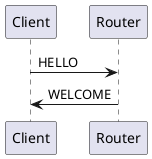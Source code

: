 @startuml
participant Client
participant Router
 
Client -> Router : HELLO
Router -> Client : WELCOME
@enduml